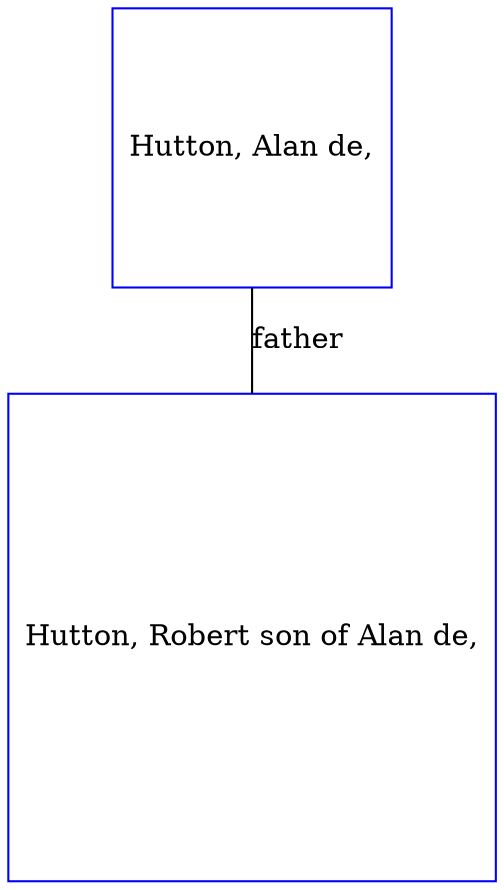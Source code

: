 digraph D {
    edge [dir=none];    node [shape=box];    "009838"   [label="Hutton, Alan de,", shape=box, regular=1, color="blue"] ;
"009142"   [label="Hutton, Robert son of Alan de,", shape=box, regular=1, color="blue"] ;
009838->009142 [label="father",arrowsize=0.0]; 
}